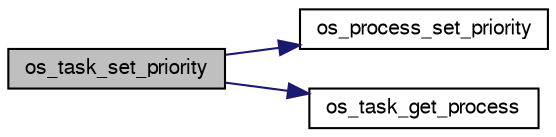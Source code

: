 digraph G
{
  edge [fontname="FreeSans",fontsize="10",labelfontname="FreeSans",labelfontsize="10"];
  node [fontname="FreeSans",fontsize="10",shape=record];
  rankdir=LR;
  Node1 [label="os_task_set_priority",height=0.2,width=0.4,color="black", fillcolor="grey75", style="filled" fontcolor="black"];
  Node1 -> Node2 [color="midnightblue",fontsize="10",style="solid",fontname="FreeSans"];
  Node2 [label="os_process_set_priority",height=0.2,width=0.4,color="black", fillcolor="white", style="filled",URL="$group__group__os__public__api.html#ga9ee7f5cabef074dbe97b342134103973",tooltip="Change the priority of a process."];
  Node1 -> Node3 [color="midnightblue",fontsize="10",style="solid",fontname="FreeSans"];
  Node3 [label="os_task_get_process",height=0.2,width=0.4,color="black", fillcolor="white", style="filled",URL="$group__group__os__public__api.html#gac7e44f93fb27ec80a0319b3cbc830c9a",tooltip="Get the task process."];
}
